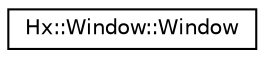 digraph "Graphical Class Hierarchy"
{
  edge [fontname="Helvetica",fontsize="10",labelfontname="Helvetica",labelfontsize="10"];
  node [fontname="Helvetica",fontsize="10",shape=record];
  rankdir="LR";
  Node1 [label="Hx::Window::Window",height=0.2,width=0.4,color="black", fillcolor="white", style="filled",URL="$classHx_1_1Window_1_1Window.html"];
}
